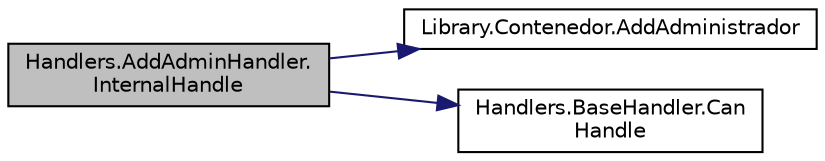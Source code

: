digraph "Handlers.AddAdminHandler.InternalHandle"
{
 // INTERACTIVE_SVG=YES
 // LATEX_PDF_SIZE
  edge [fontname="Helvetica",fontsize="10",labelfontname="Helvetica",labelfontsize="10"];
  node [fontname="Helvetica",fontsize="10",shape=record];
  rankdir="LR";
  Node1 [label="Handlers.AddAdminHandler.\lInternalHandle",height=0.2,width=0.4,color="black", fillcolor="grey75", style="filled", fontcolor="black",tooltip="Procesa el comando \"/AddAdmin\", Si es ejecutado por un Administrador entonces se procede a añadir com..."];
  Node1 -> Node2 [color="midnightblue",fontsize="10",style="solid",fontname="Helvetica"];
  Node2 [label="Library.Contenedor.AddAdministrador",height=0.2,width=0.4,color="black", fillcolor="white", style="filled",URL="$classLibrary_1_1Contenedor.html#ac78142c14723ad56b3901cedec73568c",tooltip="Agrega a un administrador a la lista de admins."];
  Node1 -> Node3 [color="midnightblue",fontsize="10",style="solid",fontname="Helvetica"];
  Node3 [label="Handlers.BaseHandler.Can\lHandle",height=0.2,width=0.4,color="black", fillcolor="white", style="filled",URL="$classHandlers_1_1BaseHandler.html#a01de32372e80b2d11fecdb9ea45f758e",tooltip="Determina si este \"handler\" puede procesar el mensaje. En la clase base se utiliza el array BaseHandl..."];
}
